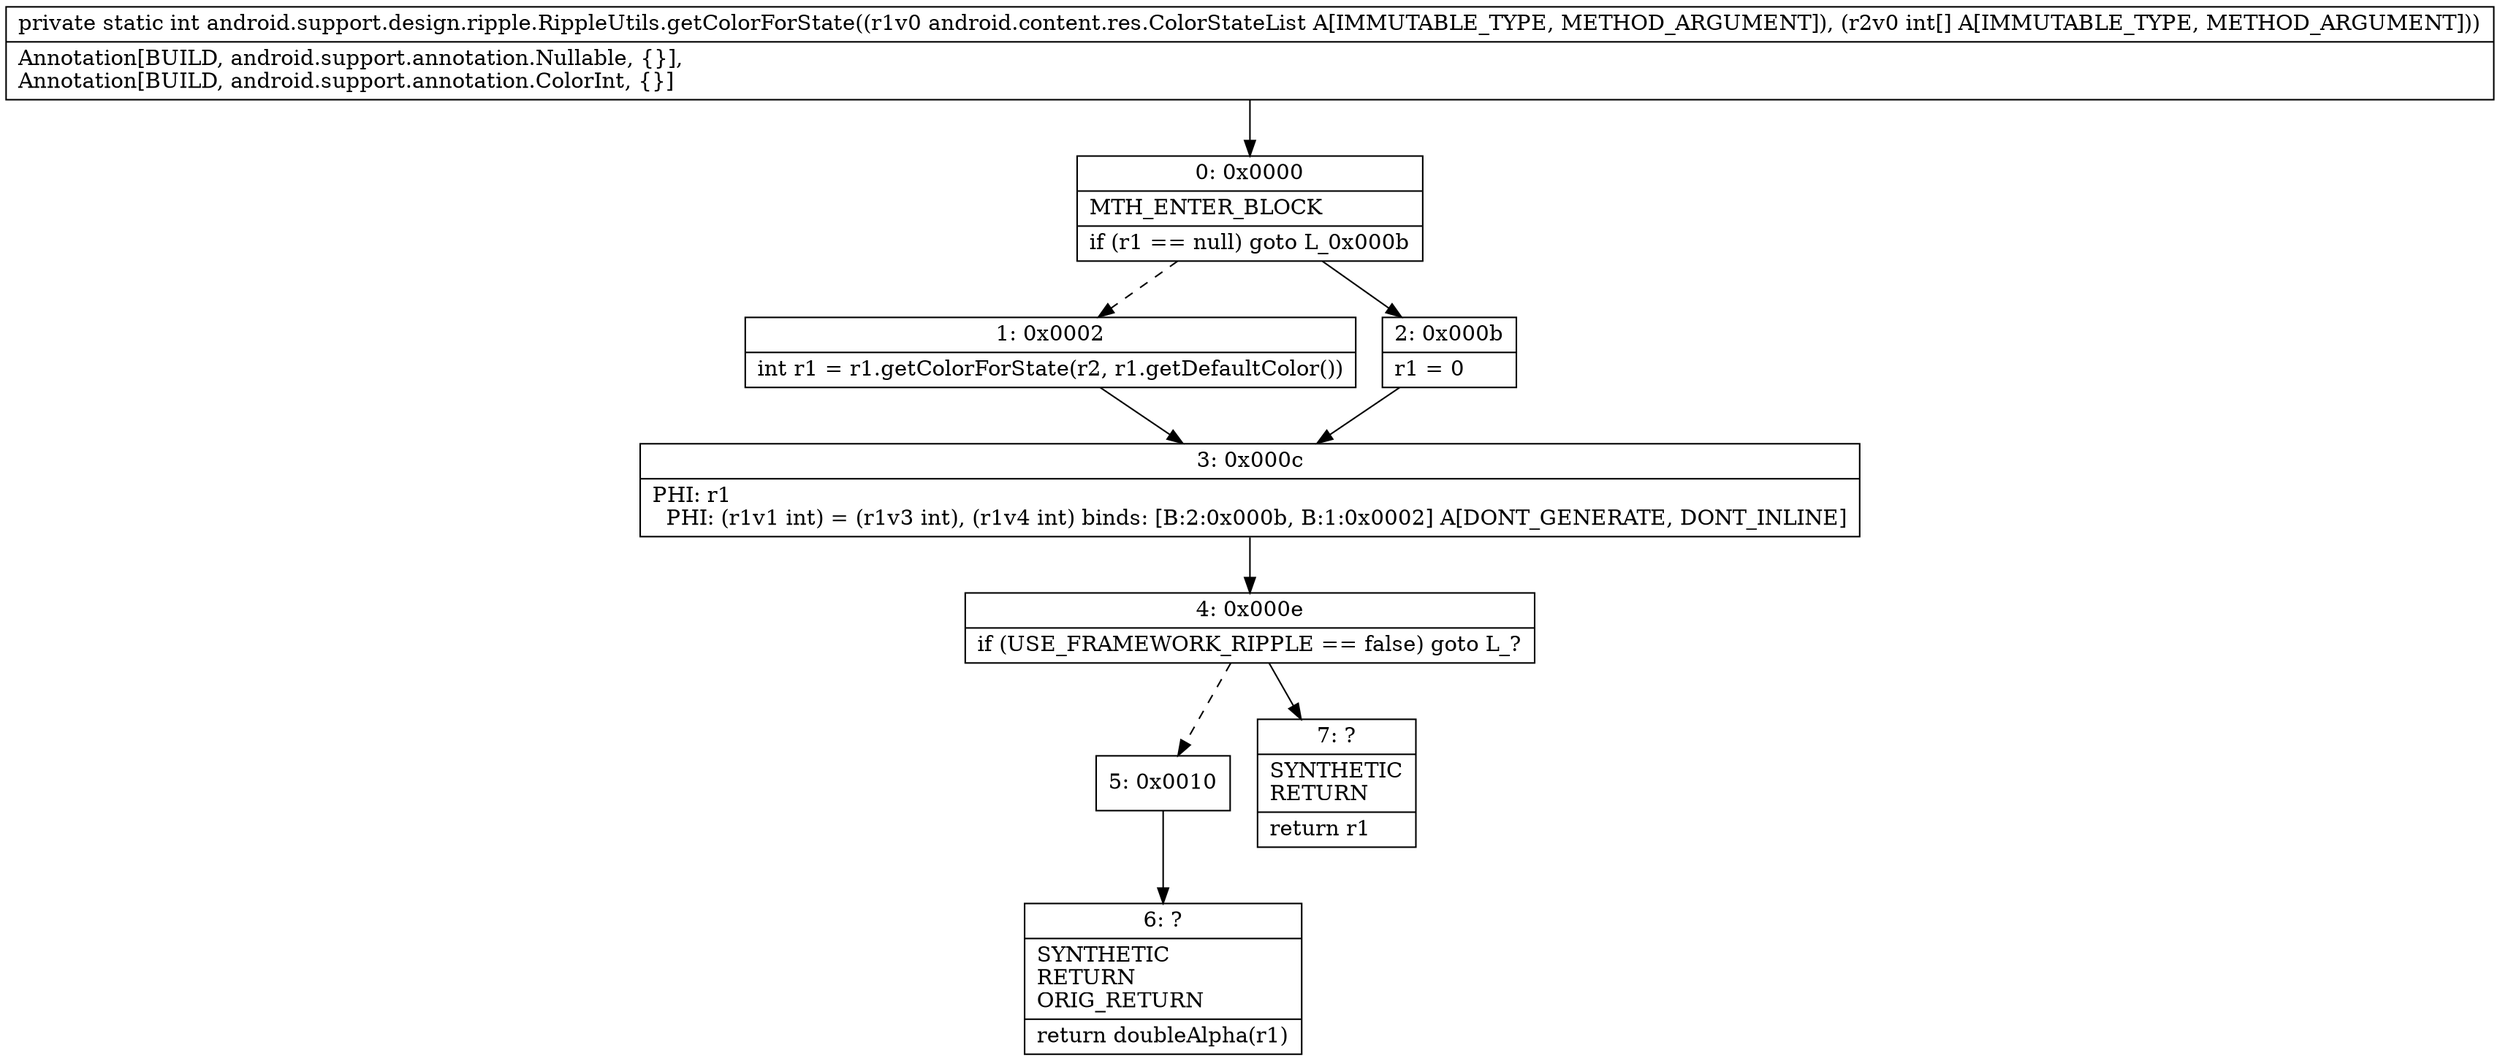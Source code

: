 digraph "CFG forandroid.support.design.ripple.RippleUtils.getColorForState(Landroid\/content\/res\/ColorStateList;[I)I" {
Node_0 [shape=record,label="{0\:\ 0x0000|MTH_ENTER_BLOCK\l|if (r1 == null) goto L_0x000b\l}"];
Node_1 [shape=record,label="{1\:\ 0x0002|int r1 = r1.getColorForState(r2, r1.getDefaultColor())\l}"];
Node_2 [shape=record,label="{2\:\ 0x000b|r1 = 0\l}"];
Node_3 [shape=record,label="{3\:\ 0x000c|PHI: r1 \l  PHI: (r1v1 int) = (r1v3 int), (r1v4 int) binds: [B:2:0x000b, B:1:0x0002] A[DONT_GENERATE, DONT_INLINE]\l}"];
Node_4 [shape=record,label="{4\:\ 0x000e|if (USE_FRAMEWORK_RIPPLE == false) goto L_?\l}"];
Node_5 [shape=record,label="{5\:\ 0x0010}"];
Node_6 [shape=record,label="{6\:\ ?|SYNTHETIC\lRETURN\lORIG_RETURN\l|return doubleAlpha(r1)\l}"];
Node_7 [shape=record,label="{7\:\ ?|SYNTHETIC\lRETURN\l|return r1\l}"];
MethodNode[shape=record,label="{private static int android.support.design.ripple.RippleUtils.getColorForState((r1v0 android.content.res.ColorStateList A[IMMUTABLE_TYPE, METHOD_ARGUMENT]), (r2v0 int[] A[IMMUTABLE_TYPE, METHOD_ARGUMENT]))  | Annotation[BUILD, android.support.annotation.Nullable, \{\}], \lAnnotation[BUILD, android.support.annotation.ColorInt, \{\}]\l}"];
MethodNode -> Node_0;
Node_0 -> Node_1[style=dashed];
Node_0 -> Node_2;
Node_1 -> Node_3;
Node_2 -> Node_3;
Node_3 -> Node_4;
Node_4 -> Node_5[style=dashed];
Node_4 -> Node_7;
Node_5 -> Node_6;
}

